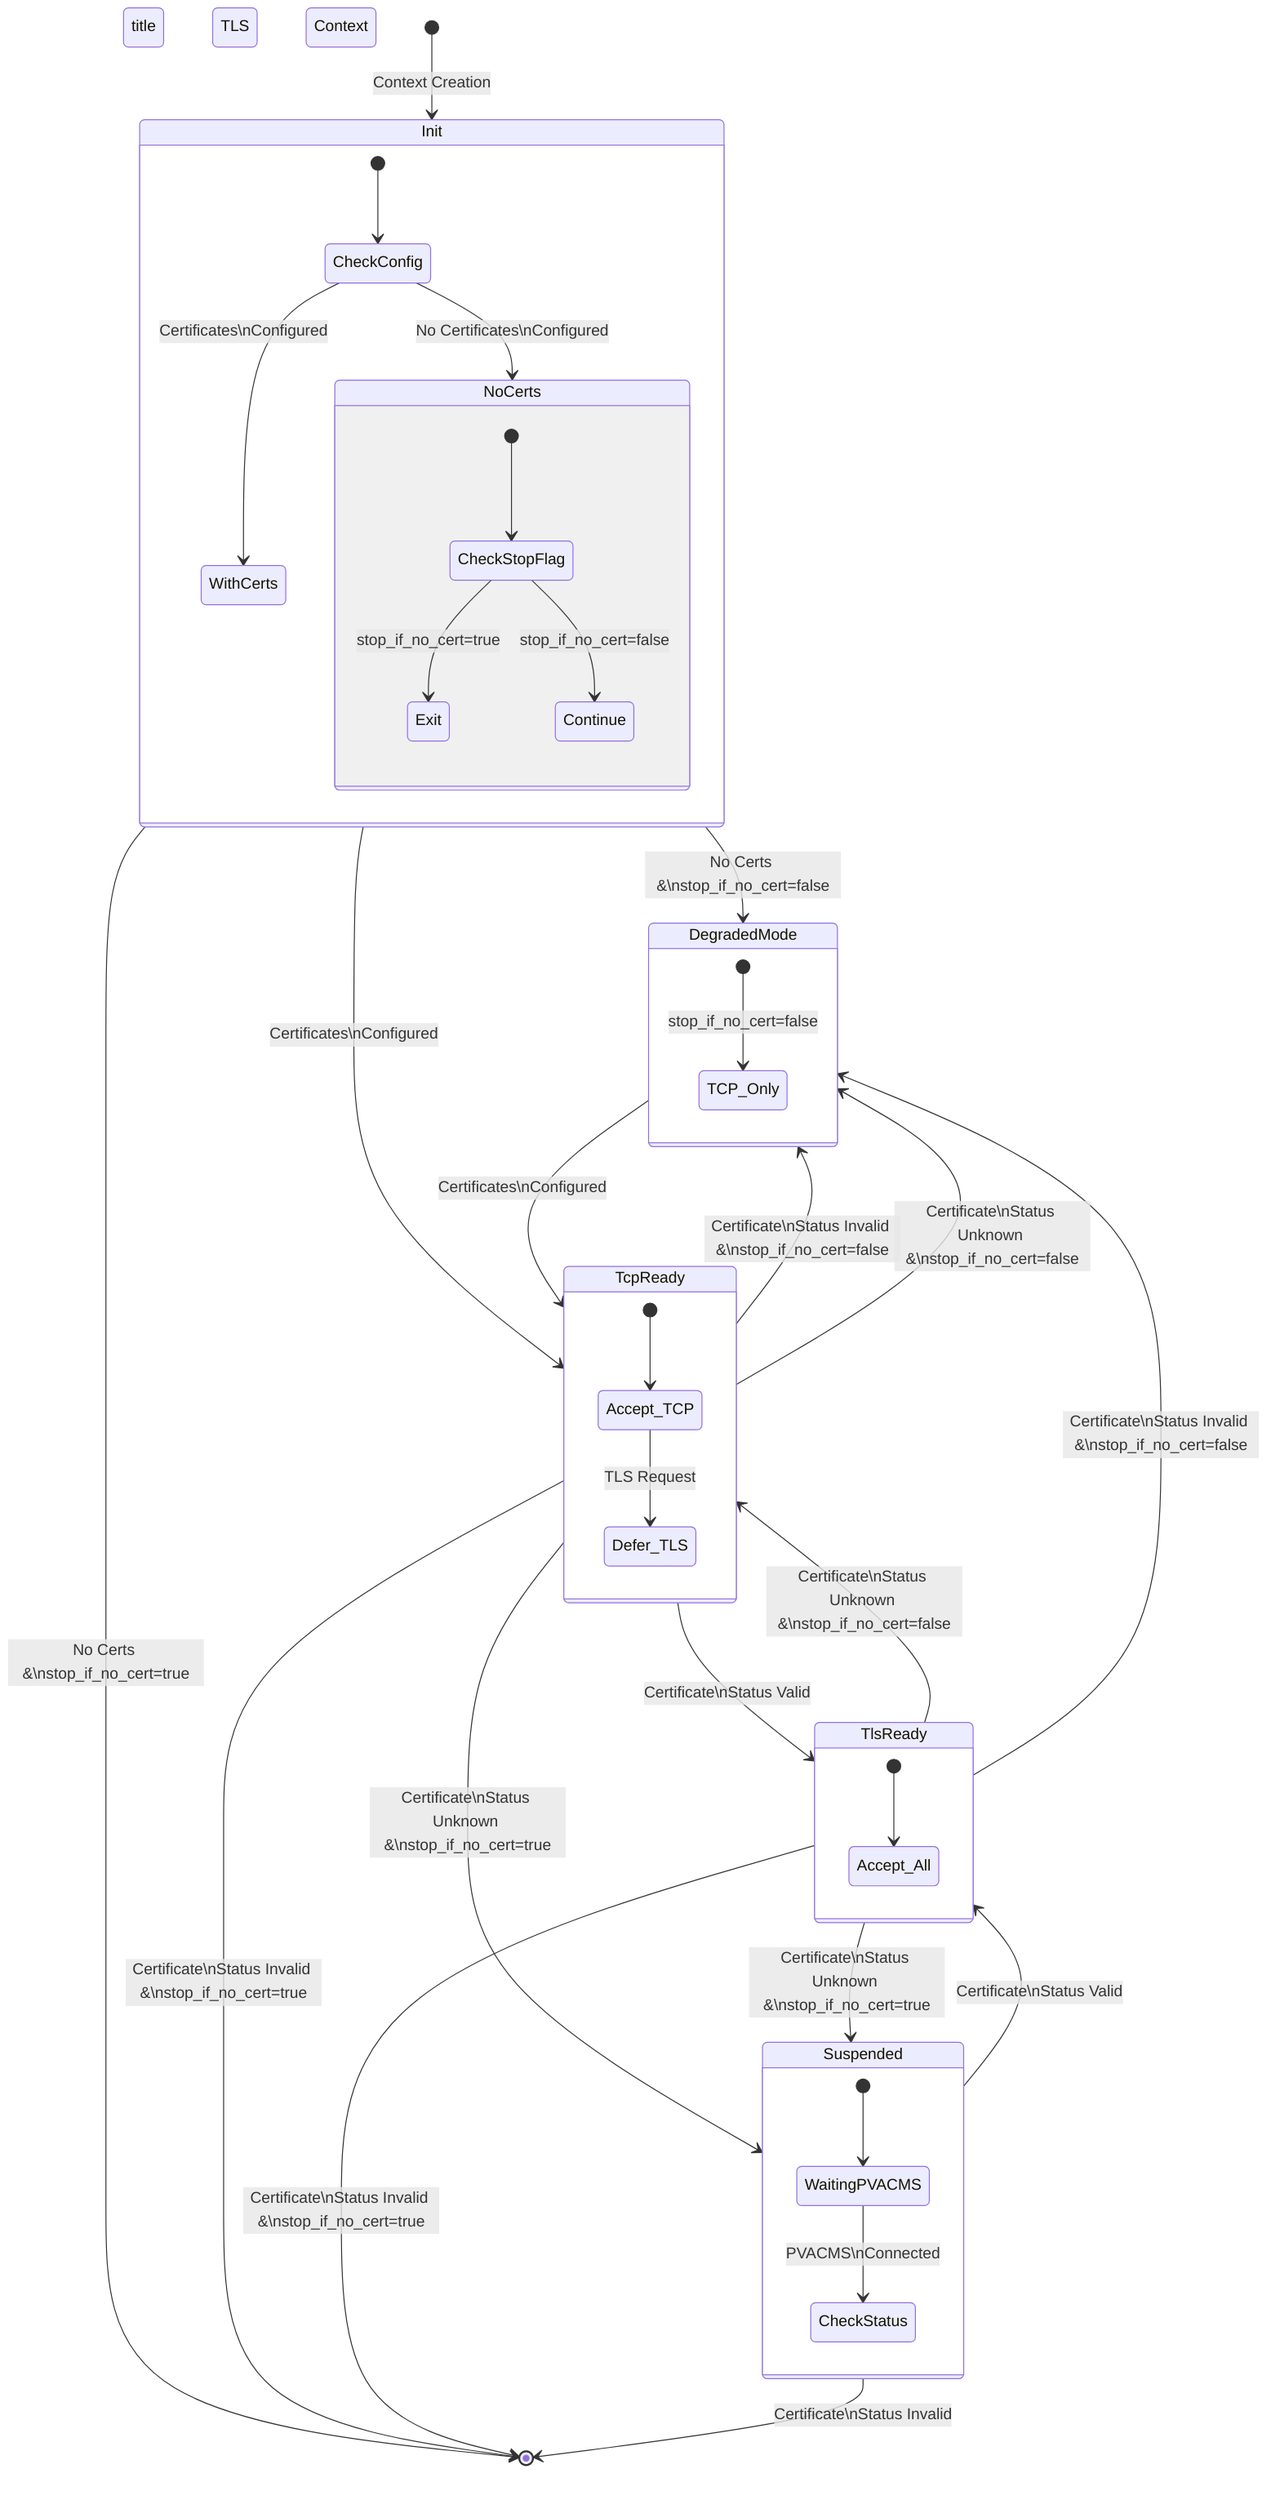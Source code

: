 stateDiagram-v2
    title TLS Context State Machine

    [*] --> Init: Context Creation
    
    state Init {
        [*] --> CheckConfig
        CheckConfig --> NoCerts: No Certificates\nConfigured
        CheckConfig --> WithCerts: Certificates\nConfigured
        
        state NoCerts {
            [*] --> CheckStopFlag
            CheckStopFlag --> Exit: stop_if_no_cert=true
            CheckStopFlag --> Continue: stop_if_no_cert=false
        }
    }

    Init --> DegradedMode: No Certs &\nstop_if_no_cert=false
    Init --> [*]: No Certs &\nstop_if_no_cert=true
    Init --> TcpReady: Certificates\nConfigured
    
    TcpReady --> TlsReady: Certificate\nStatus Valid
    TcpReady --> DegradedMode: Certificate\nStatus Invalid &\nstop_if_no_cert=false
    TcpReady --> [*]: Certificate\nStatus Invalid &\nstop_if_no_cert=true
    TcpReady --> Suspended: Certificate\nStatus Unknown &\nstop_if_no_cert=true
    TcpReady --> DegradedMode: Certificate\nStatus Unknown &\nstop_if_no_cert=false
    
    TlsReady --> TcpReady: Certificate\nStatus Unknown &\nstop_if_no_cert=false
    TlsReady --> Suspended: Certificate\nStatus Unknown &\nstop_if_no_cert=true
    TlsReady --> DegradedMode: Certificate\nStatus Invalid &\nstop_if_no_cert=false
    TlsReady --> [*]: Certificate\nStatus Invalid &\nstop_if_no_cert=true
    
    Suspended --> TlsReady: Certificate\nStatus Valid
    Suspended --> [*]: Certificate\nStatus Invalid
    
    DegradedMode --> TcpReady: Certificates\nConfigured
    
    state DegradedMode {
        [*] --> TCP_Only: stop_if_no_cert=false
    }
    
    state TcpReady {
        [*] --> Accept_TCP
        Accept_TCP --> Defer_TLS: TLS Request
    }
    
    state TlsReady {
        [*] --> Accept_All
    }
    
    state Suspended {
        [*] --> WaitingPVACMS
        WaitingPVACMS --> CheckStatus: PVACMS\nConnected
    }